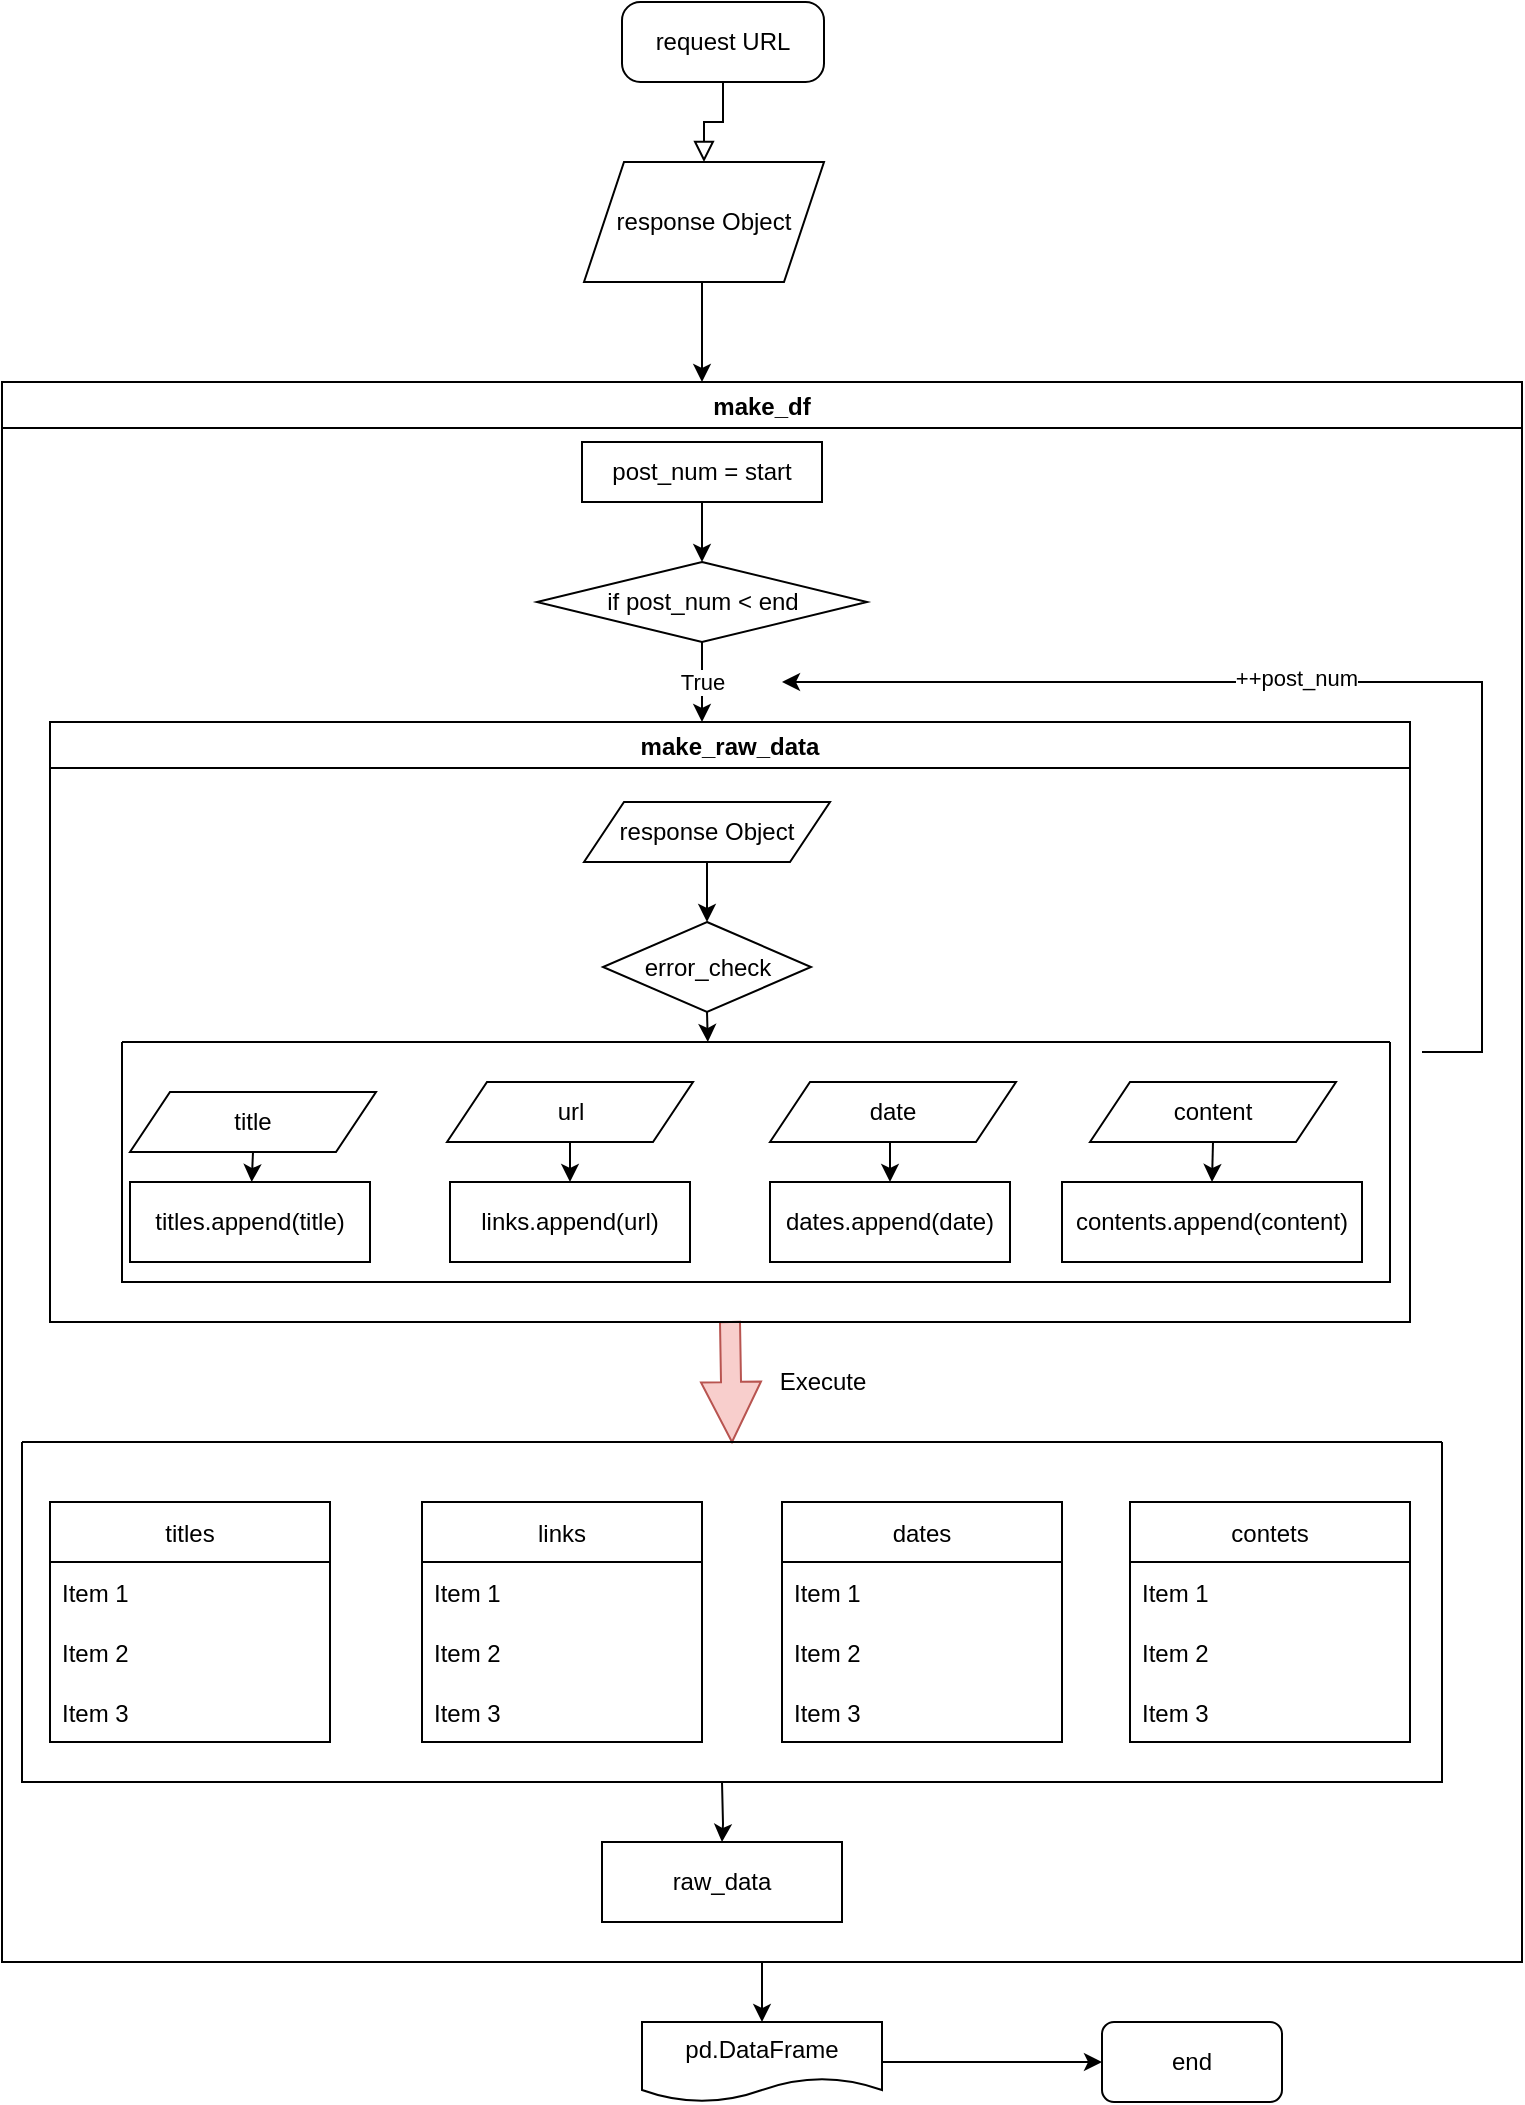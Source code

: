 <mxfile version="20.4.0" type="github">
  <diagram id="C5RBs43oDa-KdzZeNtuy" name="Page-1">
    <mxGraphModel dx="1746" dy="947" grid="1" gridSize="10" guides="1" tooltips="1" connect="1" arrows="1" fold="1" page="1" pageScale="1" pageWidth="827" pageHeight="1169" math="0" shadow="0">
      <root>
        <mxCell id="WIyWlLk6GJQsqaUBKTNV-0" />
        <mxCell id="WIyWlLk6GJQsqaUBKTNV-1" parent="WIyWlLk6GJQsqaUBKTNV-0" />
        <mxCell id="WIyWlLk6GJQsqaUBKTNV-2" value="" style="rounded=0;html=1;jettySize=auto;orthogonalLoop=1;fontSize=11;endArrow=block;endFill=0;endSize=8;strokeWidth=1;shadow=0;labelBackgroundColor=none;edgeStyle=orthogonalEdgeStyle;entryX=0.5;entryY=0;entryDx=0;entryDy=0;" parent="WIyWlLk6GJQsqaUBKTNV-1" source="WIyWlLk6GJQsqaUBKTNV-3" target="fR_orMGhUJ-JH97Z2zdH-4" edge="1">
          <mxGeometry relative="1" as="geometry">
            <mxPoint x="196" y="50" as="targetPoint" />
          </mxGeometry>
        </mxCell>
        <mxCell id="WIyWlLk6GJQsqaUBKTNV-3" value="request URL" style="rounded=1;whiteSpace=wrap;html=1;fontSize=12;glass=0;strokeWidth=1;shadow=0;arcSize=23;" parent="WIyWlLk6GJQsqaUBKTNV-1" vertex="1">
          <mxGeometry x="360" y="70" width="101" height="40" as="geometry" />
        </mxCell>
        <mxCell id="fR_orMGhUJ-JH97Z2zdH-4" value="response Object" style="shape=parallelogram;perimeter=parallelogramPerimeter;whiteSpace=wrap;html=1;fixedSize=1;" vertex="1" parent="WIyWlLk6GJQsqaUBKTNV-1">
          <mxGeometry x="341" y="150" width="120" height="60" as="geometry" />
        </mxCell>
        <mxCell id="fR_orMGhUJ-JH97Z2zdH-77" style="edgeStyle=orthogonalEdgeStyle;rounded=0;orthogonalLoop=1;jettySize=auto;html=1;exitX=0.5;exitY=1;exitDx=0;exitDy=0;entryX=0.5;entryY=0;entryDx=0;entryDy=0;" edge="1" parent="WIyWlLk6GJQsqaUBKTNV-1" source="fR_orMGhUJ-JH97Z2zdH-5" target="fR_orMGhUJ-JH97Z2zdH-75">
          <mxGeometry relative="1" as="geometry" />
        </mxCell>
        <mxCell id="fR_orMGhUJ-JH97Z2zdH-5" value="make_df" style="swimlane;" vertex="1" parent="WIyWlLk6GJQsqaUBKTNV-1">
          <mxGeometry x="50" y="260" width="760" height="790" as="geometry" />
        </mxCell>
        <mxCell id="fR_orMGhUJ-JH97Z2zdH-71" style="edgeStyle=orthogonalEdgeStyle;curved=1;orthogonalLoop=1;jettySize=auto;html=1;exitX=0.5;exitY=1;exitDx=0;exitDy=0;entryX=0.5;entryY=0;entryDx=0;entryDy=0;shape=arrow;fillColor=#f8cecc;strokeColor=#b85450;" edge="1" parent="fR_orMGhUJ-JH97Z2zdH-5" source="fR_orMGhUJ-JH97Z2zdH-8" target="fR_orMGhUJ-JH97Z2zdH-67">
          <mxGeometry relative="1" as="geometry" />
        </mxCell>
        <mxCell id="fR_orMGhUJ-JH97Z2zdH-8" value="make_raw_data" style="swimlane;" vertex="1" parent="fR_orMGhUJ-JH97Z2zdH-5">
          <mxGeometry x="24" y="170" width="680" height="300" as="geometry" />
        </mxCell>
        <mxCell id="fR_orMGhUJ-JH97Z2zdH-27" value="response Object" style="shape=parallelogram;perimeter=parallelogramPerimeter;whiteSpace=wrap;html=1;fixedSize=1;" vertex="1" parent="fR_orMGhUJ-JH97Z2zdH-8">
          <mxGeometry x="267" y="40" width="123" height="30" as="geometry" />
        </mxCell>
        <mxCell id="fR_orMGhUJ-JH97Z2zdH-28" style="edgeStyle=orthogonalEdgeStyle;rounded=0;orthogonalLoop=1;jettySize=auto;html=1;exitX=0.5;exitY=1;exitDx=0;exitDy=0;" edge="1" parent="fR_orMGhUJ-JH97Z2zdH-8" source="fR_orMGhUJ-JH97Z2zdH-27" target="fR_orMGhUJ-JH97Z2zdH-27">
          <mxGeometry relative="1" as="geometry" />
        </mxCell>
        <mxCell id="fR_orMGhUJ-JH97Z2zdH-62" style="edgeStyle=orthogonalEdgeStyle;rounded=0;orthogonalLoop=1;jettySize=auto;html=1;exitX=0.5;exitY=1;exitDx=0;exitDy=0;entryX=0.462;entryY=0;entryDx=0;entryDy=0;entryPerimeter=0;" edge="1" parent="fR_orMGhUJ-JH97Z2zdH-8" source="fR_orMGhUJ-JH97Z2zdH-29" target="fR_orMGhUJ-JH97Z2zdH-51">
          <mxGeometry relative="1" as="geometry" />
        </mxCell>
        <mxCell id="fR_orMGhUJ-JH97Z2zdH-29" value="error_check" style="rhombus;whiteSpace=wrap;html=1;" vertex="1" parent="fR_orMGhUJ-JH97Z2zdH-8">
          <mxGeometry x="276.5" y="100" width="104" height="45" as="geometry" />
        </mxCell>
        <mxCell id="fR_orMGhUJ-JH97Z2zdH-30" value="titles.append(title)" style="rounded=0;whiteSpace=wrap;html=1;" vertex="1" parent="fR_orMGhUJ-JH97Z2zdH-8">
          <mxGeometry x="40" y="230" width="120" height="40" as="geometry" />
        </mxCell>
        <mxCell id="fR_orMGhUJ-JH97Z2zdH-33" value="dates.append(date)" style="rounded=0;whiteSpace=wrap;html=1;" vertex="1" parent="fR_orMGhUJ-JH97Z2zdH-8">
          <mxGeometry x="360" y="230" width="120" height="40" as="geometry" />
        </mxCell>
        <mxCell id="fR_orMGhUJ-JH97Z2zdH-32" value="links.append(url)" style="rounded=0;whiteSpace=wrap;html=1;" vertex="1" parent="fR_orMGhUJ-JH97Z2zdH-8">
          <mxGeometry x="200" y="230" width="120" height="40" as="geometry" />
        </mxCell>
        <mxCell id="fR_orMGhUJ-JH97Z2zdH-38" value="title" style="shape=parallelogram;perimeter=parallelogramPerimeter;whiteSpace=wrap;html=1;fixedSize=1;" vertex="1" parent="fR_orMGhUJ-JH97Z2zdH-8">
          <mxGeometry x="40" y="185" width="123" height="30" as="geometry" />
        </mxCell>
        <mxCell id="fR_orMGhUJ-JH97Z2zdH-63" style="edgeStyle=orthogonalEdgeStyle;rounded=0;orthogonalLoop=1;jettySize=auto;html=1;exitX=0.5;exitY=1;exitDx=0;exitDy=0;entryX=0.5;entryY=0;entryDx=0;entryDy=0;" edge="1" parent="fR_orMGhUJ-JH97Z2zdH-8" source="fR_orMGhUJ-JH97Z2zdH-40" target="fR_orMGhUJ-JH97Z2zdH-32">
          <mxGeometry relative="1" as="geometry" />
        </mxCell>
        <mxCell id="fR_orMGhUJ-JH97Z2zdH-40" value="url" style="shape=parallelogram;perimeter=parallelogramPerimeter;whiteSpace=wrap;html=1;fixedSize=1;" vertex="1" parent="fR_orMGhUJ-JH97Z2zdH-8">
          <mxGeometry x="198.5" y="180" width="123" height="30" as="geometry" />
        </mxCell>
        <mxCell id="fR_orMGhUJ-JH97Z2zdH-64" style="edgeStyle=orthogonalEdgeStyle;rounded=0;orthogonalLoop=1;jettySize=auto;html=1;exitX=0.5;exitY=1;exitDx=0;exitDy=0;entryX=0.5;entryY=0;entryDx=0;entryDy=0;" edge="1" parent="fR_orMGhUJ-JH97Z2zdH-8" source="fR_orMGhUJ-JH97Z2zdH-39" target="fR_orMGhUJ-JH97Z2zdH-33">
          <mxGeometry relative="1" as="geometry" />
        </mxCell>
        <mxCell id="fR_orMGhUJ-JH97Z2zdH-39" value="date" style="shape=parallelogram;perimeter=parallelogramPerimeter;whiteSpace=wrap;html=1;fixedSize=1;" vertex="1" parent="fR_orMGhUJ-JH97Z2zdH-8">
          <mxGeometry x="360" y="180" width="123" height="30" as="geometry" />
        </mxCell>
        <mxCell id="fR_orMGhUJ-JH97Z2zdH-66" style="edgeStyle=orthogonalEdgeStyle;rounded=0;orthogonalLoop=1;jettySize=auto;html=1;exitX=0.5;exitY=1;exitDx=0;exitDy=0;entryX=0.5;entryY=0;entryDx=0;entryDy=0;" edge="1" parent="fR_orMGhUJ-JH97Z2zdH-8" source="fR_orMGhUJ-JH97Z2zdH-42" target="fR_orMGhUJ-JH97Z2zdH-34">
          <mxGeometry relative="1" as="geometry" />
        </mxCell>
        <mxCell id="fR_orMGhUJ-JH97Z2zdH-42" value="content" style="shape=parallelogram;perimeter=parallelogramPerimeter;whiteSpace=wrap;html=1;fixedSize=1;" vertex="1" parent="fR_orMGhUJ-JH97Z2zdH-8">
          <mxGeometry x="520" y="180" width="123" height="30" as="geometry" />
        </mxCell>
        <mxCell id="fR_orMGhUJ-JH97Z2zdH-47" value="" style="endArrow=classic;html=1;rounded=0;exitX=0.5;exitY=1;exitDx=0;exitDy=0;entryX=0.5;entryY=0;entryDx=0;entryDy=0;" edge="1" parent="fR_orMGhUJ-JH97Z2zdH-8" source="fR_orMGhUJ-JH97Z2zdH-27" target="fR_orMGhUJ-JH97Z2zdH-29">
          <mxGeometry width="50" height="50" relative="1" as="geometry">
            <mxPoint x="466" y="90" as="sourcePoint" />
            <mxPoint x="516" y="40" as="targetPoint" />
          </mxGeometry>
        </mxCell>
        <mxCell id="fR_orMGhUJ-JH97Z2zdH-51" value="" style="swimlane;startSize=0;" vertex="1" parent="fR_orMGhUJ-JH97Z2zdH-8">
          <mxGeometry x="36" y="160" width="634" height="120" as="geometry" />
        </mxCell>
        <mxCell id="fR_orMGhUJ-JH97Z2zdH-34" value="contents.append(content)" style="rounded=0;whiteSpace=wrap;html=1;" vertex="1" parent="fR_orMGhUJ-JH97Z2zdH-51">
          <mxGeometry x="470" y="70" width="150" height="40" as="geometry" />
        </mxCell>
        <mxCell id="fR_orMGhUJ-JH97Z2zdH-57" value="" style="endArrow=classic;html=1;rounded=0;exitX=0.5;exitY=1;exitDx=0;exitDy=0;" edge="1" parent="fR_orMGhUJ-JH97Z2zdH-8" source="fR_orMGhUJ-JH97Z2zdH-38" target="fR_orMGhUJ-JH97Z2zdH-30">
          <mxGeometry width="50" height="50" relative="1" as="geometry">
            <mxPoint x="196" y="110" as="sourcePoint" />
            <mxPoint x="246" y="60" as="targetPoint" />
          </mxGeometry>
        </mxCell>
        <mxCell id="fR_orMGhUJ-JH97Z2zdH-10" value="titles" style="swimlane;fontStyle=0;childLayout=stackLayout;horizontal=1;startSize=30;horizontalStack=0;resizeParent=1;resizeParentMax=0;resizeLast=0;collapsible=1;marginBottom=0;" vertex="1" parent="fR_orMGhUJ-JH97Z2zdH-5">
          <mxGeometry x="24" y="560" width="140" height="120" as="geometry" />
        </mxCell>
        <mxCell id="fR_orMGhUJ-JH97Z2zdH-11" value="Item 1" style="text;strokeColor=none;fillColor=none;align=left;verticalAlign=middle;spacingLeft=4;spacingRight=4;overflow=hidden;points=[[0,0.5],[1,0.5]];portConstraint=eastwest;rotatable=0;" vertex="1" parent="fR_orMGhUJ-JH97Z2zdH-10">
          <mxGeometry y="30" width="140" height="30" as="geometry" />
        </mxCell>
        <mxCell id="fR_orMGhUJ-JH97Z2zdH-12" value="Item 2" style="text;strokeColor=none;fillColor=none;align=left;verticalAlign=middle;spacingLeft=4;spacingRight=4;overflow=hidden;points=[[0,0.5],[1,0.5]];portConstraint=eastwest;rotatable=0;" vertex="1" parent="fR_orMGhUJ-JH97Z2zdH-10">
          <mxGeometry y="60" width="140" height="30" as="geometry" />
        </mxCell>
        <mxCell id="fR_orMGhUJ-JH97Z2zdH-13" value="Item 3" style="text;strokeColor=none;fillColor=none;align=left;verticalAlign=middle;spacingLeft=4;spacingRight=4;overflow=hidden;points=[[0,0.5],[1,0.5]];portConstraint=eastwest;rotatable=0;" vertex="1" parent="fR_orMGhUJ-JH97Z2zdH-10">
          <mxGeometry y="90" width="140" height="30" as="geometry" />
        </mxCell>
        <mxCell id="fR_orMGhUJ-JH97Z2zdH-22" value="contets" style="swimlane;fontStyle=0;childLayout=stackLayout;horizontal=1;startSize=30;horizontalStack=0;resizeParent=1;resizeParentMax=0;resizeLast=0;collapsible=1;marginBottom=0;" vertex="1" parent="fR_orMGhUJ-JH97Z2zdH-5">
          <mxGeometry x="564" y="560" width="140" height="120" as="geometry" />
        </mxCell>
        <mxCell id="fR_orMGhUJ-JH97Z2zdH-23" value="Item 1" style="text;strokeColor=none;fillColor=none;align=left;verticalAlign=middle;spacingLeft=4;spacingRight=4;overflow=hidden;points=[[0,0.5],[1,0.5]];portConstraint=eastwest;rotatable=0;" vertex="1" parent="fR_orMGhUJ-JH97Z2zdH-22">
          <mxGeometry y="30" width="140" height="30" as="geometry" />
        </mxCell>
        <mxCell id="fR_orMGhUJ-JH97Z2zdH-24" value="Item 2" style="text;strokeColor=none;fillColor=none;align=left;verticalAlign=middle;spacingLeft=4;spacingRight=4;overflow=hidden;points=[[0,0.5],[1,0.5]];portConstraint=eastwest;rotatable=0;" vertex="1" parent="fR_orMGhUJ-JH97Z2zdH-22">
          <mxGeometry y="60" width="140" height="30" as="geometry" />
        </mxCell>
        <mxCell id="fR_orMGhUJ-JH97Z2zdH-25" value="Item 3" style="text;strokeColor=none;fillColor=none;align=left;verticalAlign=middle;spacingLeft=4;spacingRight=4;overflow=hidden;points=[[0,0.5],[1,0.5]];portConstraint=eastwest;rotatable=0;" vertex="1" parent="fR_orMGhUJ-JH97Z2zdH-22">
          <mxGeometry y="90" width="140" height="30" as="geometry" />
        </mxCell>
        <mxCell id="fR_orMGhUJ-JH97Z2zdH-18" value="dates" style="swimlane;fontStyle=0;childLayout=stackLayout;horizontal=1;startSize=30;horizontalStack=0;resizeParent=1;resizeParentMax=0;resizeLast=0;collapsible=1;marginBottom=0;" vertex="1" parent="fR_orMGhUJ-JH97Z2zdH-5">
          <mxGeometry x="390" y="560" width="140" height="120" as="geometry" />
        </mxCell>
        <mxCell id="fR_orMGhUJ-JH97Z2zdH-19" value="Item 1" style="text;strokeColor=none;fillColor=none;align=left;verticalAlign=middle;spacingLeft=4;spacingRight=4;overflow=hidden;points=[[0,0.5],[1,0.5]];portConstraint=eastwest;rotatable=0;" vertex="1" parent="fR_orMGhUJ-JH97Z2zdH-18">
          <mxGeometry y="30" width="140" height="30" as="geometry" />
        </mxCell>
        <mxCell id="fR_orMGhUJ-JH97Z2zdH-20" value="Item 2" style="text;strokeColor=none;fillColor=none;align=left;verticalAlign=middle;spacingLeft=4;spacingRight=4;overflow=hidden;points=[[0,0.5],[1,0.5]];portConstraint=eastwest;rotatable=0;" vertex="1" parent="fR_orMGhUJ-JH97Z2zdH-18">
          <mxGeometry y="60" width="140" height="30" as="geometry" />
        </mxCell>
        <mxCell id="fR_orMGhUJ-JH97Z2zdH-21" value="Item 3" style="text;strokeColor=none;fillColor=none;align=left;verticalAlign=middle;spacingLeft=4;spacingRight=4;overflow=hidden;points=[[0,0.5],[1,0.5]];portConstraint=eastwest;rotatable=0;" vertex="1" parent="fR_orMGhUJ-JH97Z2zdH-18">
          <mxGeometry y="90" width="140" height="30" as="geometry" />
        </mxCell>
        <mxCell id="fR_orMGhUJ-JH97Z2zdH-14" value="links" style="swimlane;fontStyle=0;childLayout=stackLayout;horizontal=1;startSize=30;horizontalStack=0;resizeParent=1;resizeParentMax=0;resizeLast=0;collapsible=1;marginBottom=0;" vertex="1" parent="fR_orMGhUJ-JH97Z2zdH-5">
          <mxGeometry x="210" y="560" width="140" height="120" as="geometry" />
        </mxCell>
        <mxCell id="fR_orMGhUJ-JH97Z2zdH-15" value="Item 1" style="text;strokeColor=none;fillColor=none;align=left;verticalAlign=middle;spacingLeft=4;spacingRight=4;overflow=hidden;points=[[0,0.5],[1,0.5]];portConstraint=eastwest;rotatable=0;" vertex="1" parent="fR_orMGhUJ-JH97Z2zdH-14">
          <mxGeometry y="30" width="140" height="30" as="geometry" />
        </mxCell>
        <mxCell id="fR_orMGhUJ-JH97Z2zdH-16" value="Item 2" style="text;strokeColor=none;fillColor=none;align=left;verticalAlign=middle;spacingLeft=4;spacingRight=4;overflow=hidden;points=[[0,0.5],[1,0.5]];portConstraint=eastwest;rotatable=0;" vertex="1" parent="fR_orMGhUJ-JH97Z2zdH-14">
          <mxGeometry y="60" width="140" height="30" as="geometry" />
        </mxCell>
        <mxCell id="fR_orMGhUJ-JH97Z2zdH-17" value="Item 3" style="text;strokeColor=none;fillColor=none;align=left;verticalAlign=middle;spacingLeft=4;spacingRight=4;overflow=hidden;points=[[0,0.5],[1,0.5]];portConstraint=eastwest;rotatable=0;" vertex="1" parent="fR_orMGhUJ-JH97Z2zdH-14">
          <mxGeometry y="90" width="140" height="30" as="geometry" />
        </mxCell>
        <mxCell id="fR_orMGhUJ-JH97Z2zdH-35" value="post_num = start" style="rounded=0;whiteSpace=wrap;html=1;" vertex="1" parent="fR_orMGhUJ-JH97Z2zdH-5">
          <mxGeometry x="290" y="30" width="120" height="30" as="geometry" />
        </mxCell>
        <mxCell id="fR_orMGhUJ-JH97Z2zdH-36" value="if post_num &amp;lt; end" style="rhombus;whiteSpace=wrap;html=1;" vertex="1" parent="fR_orMGhUJ-JH97Z2zdH-5">
          <mxGeometry x="267.5" y="90" width="165" height="40" as="geometry" />
        </mxCell>
        <mxCell id="fR_orMGhUJ-JH97Z2zdH-43" value="" style="endArrow=classic;html=1;rounded=0;entryX=0.5;entryY=0;entryDx=0;entryDy=0;exitX=0.5;exitY=1;exitDx=0;exitDy=0;" edge="1" parent="fR_orMGhUJ-JH97Z2zdH-5" source="fR_orMGhUJ-JH97Z2zdH-35" target="fR_orMGhUJ-JH97Z2zdH-36">
          <mxGeometry width="50" height="50" relative="1" as="geometry">
            <mxPoint x="346" y="70" as="sourcePoint" />
            <mxPoint x="396" y="20" as="targetPoint" />
          </mxGeometry>
        </mxCell>
        <mxCell id="fR_orMGhUJ-JH97Z2zdH-44" value="True" style="endArrow=classic;html=1;rounded=0;exitX=0.5;exitY=1;exitDx=0;exitDy=0;" edge="1" parent="fR_orMGhUJ-JH97Z2zdH-5" source="fR_orMGhUJ-JH97Z2zdH-36">
          <mxGeometry width="50" height="50" relative="1" as="geometry">
            <mxPoint x="350" y="150" as="sourcePoint" />
            <mxPoint x="350" y="170" as="targetPoint" />
            <Array as="points" />
          </mxGeometry>
        </mxCell>
        <mxCell id="fR_orMGhUJ-JH97Z2zdH-45" value="" style="endArrow=classic;html=1;rounded=0;" edge="1" parent="fR_orMGhUJ-JH97Z2zdH-5">
          <mxGeometry width="50" height="50" relative="1" as="geometry">
            <mxPoint x="710" y="335" as="sourcePoint" />
            <mxPoint x="390" y="150" as="targetPoint" />
            <Array as="points">
              <mxPoint x="740" y="335" />
              <mxPoint x="740" y="150" />
            </Array>
          </mxGeometry>
        </mxCell>
        <mxCell id="fR_orMGhUJ-JH97Z2zdH-46" value="++post_num" style="edgeLabel;html=1;align=center;verticalAlign=middle;resizable=0;points=[];" vertex="1" connectable="0" parent="fR_orMGhUJ-JH97Z2zdH-45">
          <mxGeometry x="0.09" y="-2" relative="1" as="geometry">
            <mxPoint as="offset" />
          </mxGeometry>
        </mxCell>
        <mxCell id="fR_orMGhUJ-JH97Z2zdH-74" style="edgeStyle=orthogonalEdgeStyle;orthogonalLoop=1;jettySize=auto;html=1;rounded=0;" edge="1" parent="fR_orMGhUJ-JH97Z2zdH-5" target="fR_orMGhUJ-JH97Z2zdH-73">
          <mxGeometry relative="1" as="geometry">
            <mxPoint x="360" y="700" as="sourcePoint" />
          </mxGeometry>
        </mxCell>
        <mxCell id="fR_orMGhUJ-JH97Z2zdH-67" value="" style="swimlane;startSize=0;" vertex="1" parent="fR_orMGhUJ-JH97Z2zdH-5">
          <mxGeometry x="10" y="530" width="710" height="170" as="geometry" />
        </mxCell>
        <mxCell id="fR_orMGhUJ-JH97Z2zdH-73" value="raw_data" style="rounded=0;whiteSpace=wrap;html=1;" vertex="1" parent="fR_orMGhUJ-JH97Z2zdH-5">
          <mxGeometry x="300" y="730" width="120" height="40" as="geometry" />
        </mxCell>
        <mxCell id="fR_orMGhUJ-JH97Z2zdH-6" value="" style="endArrow=classic;html=1;rounded=0;" edge="1" parent="WIyWlLk6GJQsqaUBKTNV-1">
          <mxGeometry width="50" height="50" relative="1" as="geometry">
            <mxPoint x="400" y="210" as="sourcePoint" />
            <mxPoint x="400" y="260" as="targetPoint" />
          </mxGeometry>
        </mxCell>
        <mxCell id="fR_orMGhUJ-JH97Z2zdH-72" value="Execute" style="text;html=1;align=center;verticalAlign=middle;resizable=0;points=[];autosize=1;strokeColor=none;fillColor=none;" vertex="1" parent="WIyWlLk6GJQsqaUBKTNV-1">
          <mxGeometry x="425" y="745" width="70" height="30" as="geometry" />
        </mxCell>
        <mxCell id="fR_orMGhUJ-JH97Z2zdH-78" style="edgeStyle=orthogonalEdgeStyle;rounded=0;orthogonalLoop=1;jettySize=auto;html=1;exitX=1;exitY=0.5;exitDx=0;exitDy=0;" edge="1" parent="WIyWlLk6GJQsqaUBKTNV-1" source="fR_orMGhUJ-JH97Z2zdH-75" target="fR_orMGhUJ-JH97Z2zdH-80">
          <mxGeometry relative="1" as="geometry">
            <mxPoint x="580" y="1100" as="targetPoint" />
          </mxGeometry>
        </mxCell>
        <mxCell id="fR_orMGhUJ-JH97Z2zdH-75" value="pd.DataFrame" style="shape=document;whiteSpace=wrap;html=1;boundedLbl=1;" vertex="1" parent="WIyWlLk6GJQsqaUBKTNV-1">
          <mxGeometry x="370" y="1080" width="120" height="40" as="geometry" />
        </mxCell>
        <mxCell id="fR_orMGhUJ-JH97Z2zdH-80" value="end" style="rounded=1;whiteSpace=wrap;html=1;" vertex="1" parent="WIyWlLk6GJQsqaUBKTNV-1">
          <mxGeometry x="600" y="1080" width="90" height="40" as="geometry" />
        </mxCell>
      </root>
    </mxGraphModel>
  </diagram>
</mxfile>
